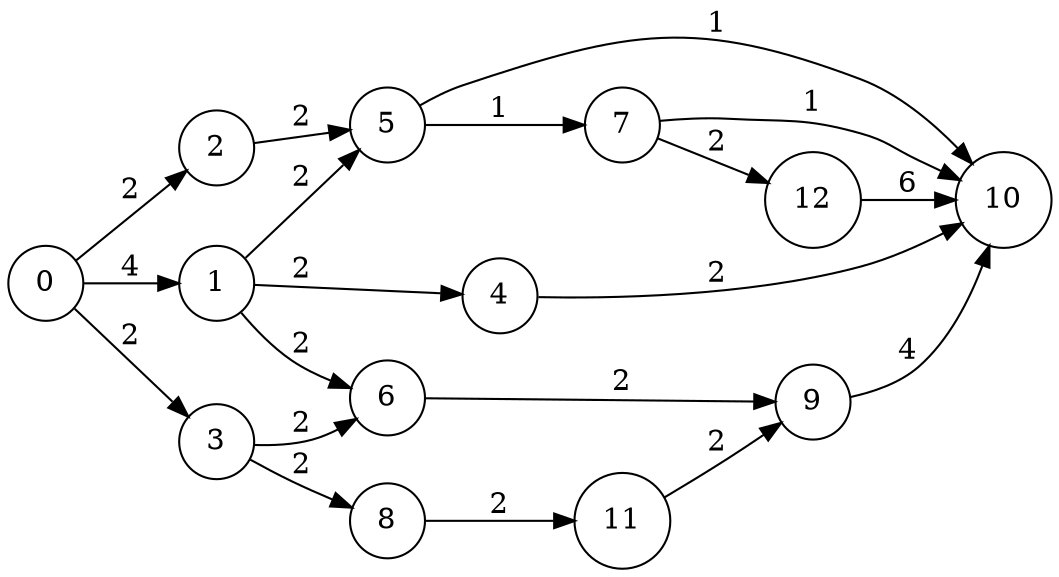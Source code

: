 digraph my_graph {
    rankdir=LR;
    size="8,5"
    node [shape = circle];
    12 -> 10 [label="6"];
    0 -> 3 [label="2"];
    0 -> 2 [label="2"];
    0 -> 1 [label="4"];
    1 -> 4 [label="2"];
    1 -> 6 [label="2"];
    1 -> 5 [label="2"];
    4 -> 10 [label="2"];
    2 -> 5 [label="2"];
    3 -> 6 [label="2"];
    3 -> 8 [label="2"];
    6 -> 9 [label="2"];
    8 -> 11 [label="2"];
    11 -> 9 [label="2"];
    9 -> 10 [label="4"];
    5 -> 10 [label="1"];
    5 -> 7 [label="1"];
    7 -> 12 [label="2"];
    7 -> 10 [label="1"];
}
